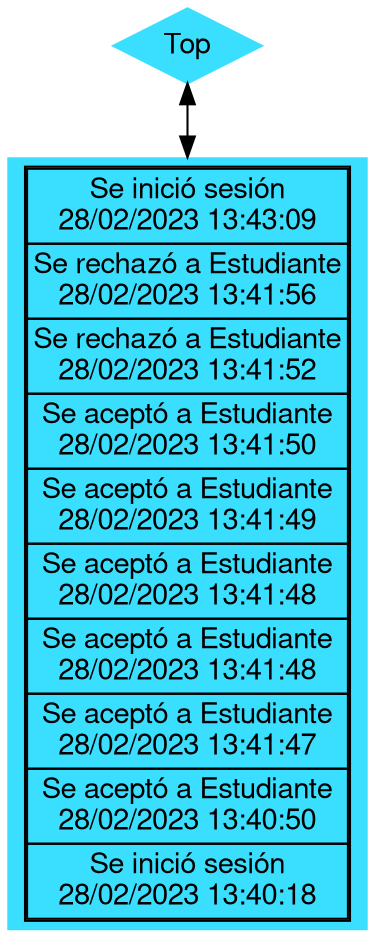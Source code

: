 digraph G {
node[shape=rectangle style=filled pencolor="#00000" color="#3ADEFF" fontname="Helvetica,Arial"];
edge [dir=both]
rankdir=TB;
Top [shape=Mdiamond]
N[label=<<table cellspacing="0"><tr><td>Se inició sesión<br/>28/02/2023 13:43:09</td></tr>
<tr><td>Se rechazó a Estudiante<br/>28/02/2023 13:41:56</td></tr>
<tr><td>Se rechazó a Estudiante<br/>28/02/2023 13:41:52</td></tr>
<tr><td>Se aceptó a Estudiante<br/>28/02/2023 13:41:50</td></tr>
<tr><td>Se aceptó a Estudiante<br/>28/02/2023 13:41:49</td></tr>
<tr><td>Se aceptó a Estudiante<br/>28/02/2023 13:41:48</td></tr>
<tr><td>Se aceptó a Estudiante<br/>28/02/2023 13:41:48</td></tr>
<tr><td>Se aceptó a Estudiante<br/>28/02/2023 13:41:47</td></tr>
<tr><td>Se aceptó a Estudiante<br/>28/02/2023 13:40:50</td></tr>
<tr><td>Se inició sesión<br/>28/02/2023 13:40:18</td></tr></table>>]
Top -> N
}